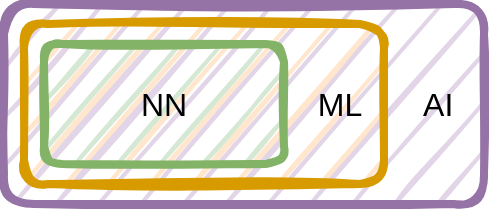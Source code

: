 <mxfile version="16.1.2" type="device"><diagram id="gTBvaozxRBpam8sNQQk4" name="Page-1"><mxGraphModel dx="1106" dy="997" grid="1" gridSize="10" guides="1" tooltips="1" connect="1" arrows="1" fold="1" page="1" pageScale="1" pageWidth="850" pageHeight="1100" math="0" shadow="0"><root><mxCell id="0"/><mxCell id="1" parent="0"/><mxCell id="ss1XKz0kOxOmN-DtS8AN-1" value="AI&amp;nbsp; &amp;nbsp;" style="rounded=1;whiteSpace=wrap;html=1;align=right;sketch=1;fillColor=#e1d5e7;strokeColor=#9673a6;fontSize=16;strokeWidth=4;" vertex="1" parent="1"><mxGeometry x="230" y="270" width="240" height="100" as="geometry"/></mxCell><mxCell id="ss1XKz0kOxOmN-DtS8AN-2" value="ML&amp;nbsp;&amp;nbsp;" style="rounded=1;whiteSpace=wrap;html=1;align=right;sketch=1;fillColor=#ffe6cc;strokeColor=#d79b00;fontSize=16;strokeWidth=4;" vertex="1" parent="1"><mxGeometry x="240" y="280" width="180" height="80" as="geometry"/></mxCell><mxCell id="ss1XKz0kOxOmN-DtS8AN-3" value="NN" style="rounded=1;whiteSpace=wrap;html=1;sketch=1;fillColor=#d5e8d4;strokeColor=#82b366;fontSize=16;strokeWidth=4;" vertex="1" parent="1"><mxGeometry x="250" y="290" width="120" height="60" as="geometry"/></mxCell></root></mxGraphModel></diagram></mxfile>